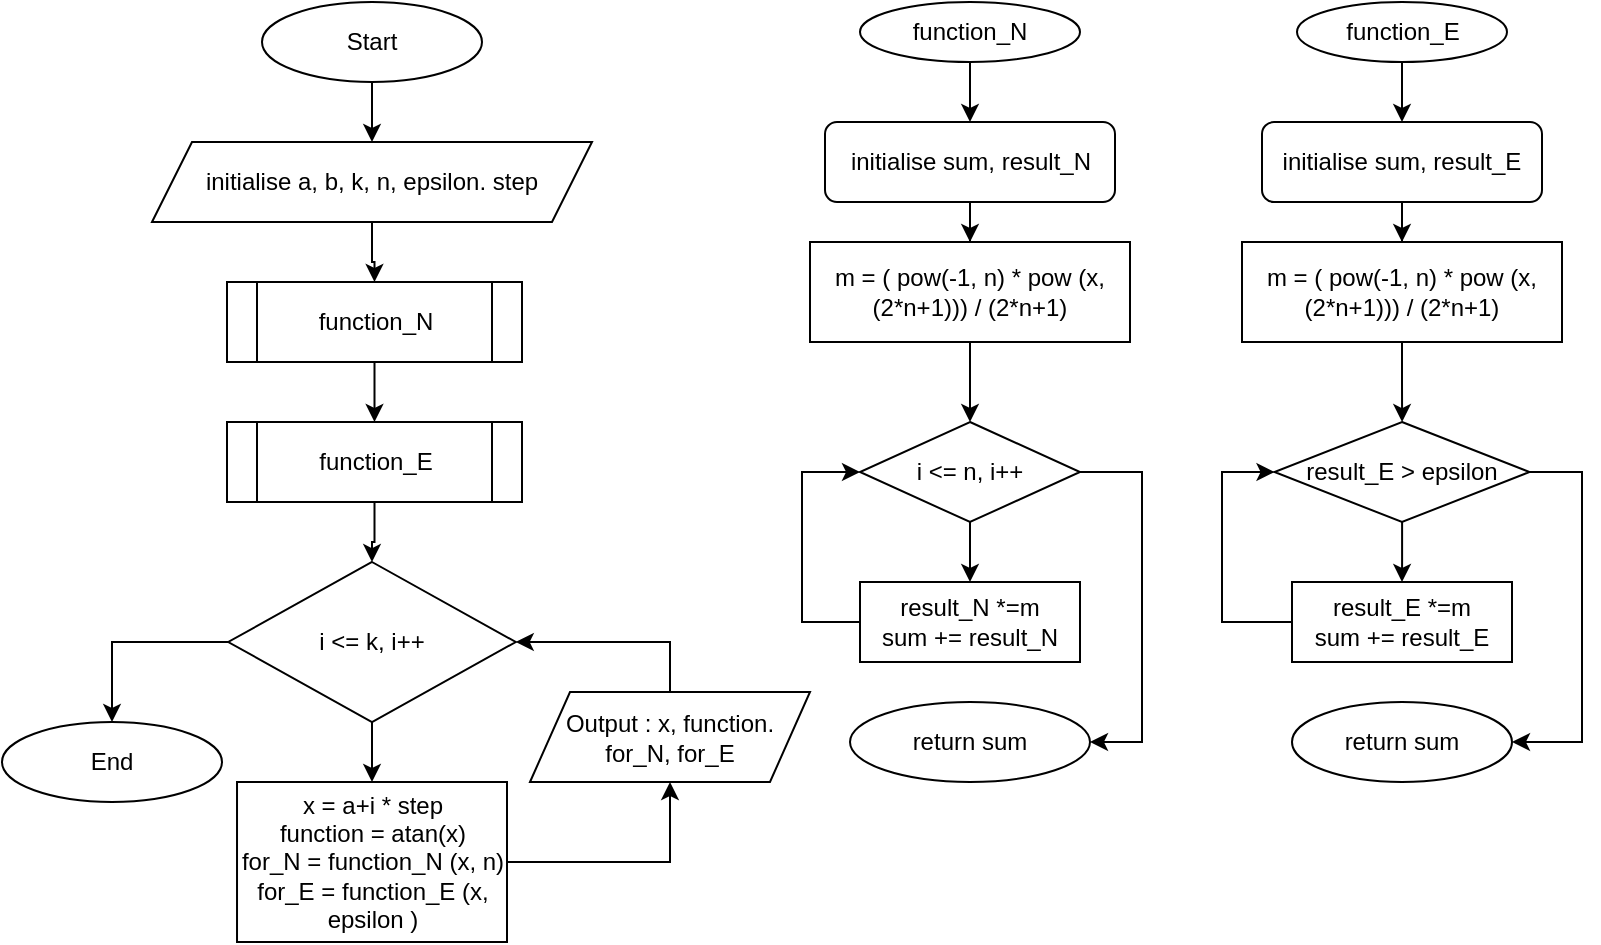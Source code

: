 <mxfile version="24.8.4">
  <diagram name="Сторінка-1" id="R5dmZGMmTv9E8hCJEl8j">
    <mxGraphModel dx="1384" dy="612" grid="1" gridSize="10" guides="1" tooltips="1" connect="1" arrows="1" fold="1" page="1" pageScale="1" pageWidth="827" pageHeight="1169" math="0" shadow="0">
      <root>
        <mxCell id="0" />
        <mxCell id="1" parent="0" />
        <mxCell id="FaJckIQVHiaQH4u6WnFb-1" value="Start" style="ellipse;whiteSpace=wrap;html=1;" vertex="1" parent="1">
          <mxGeometry x="140" y="30" width="110" height="40" as="geometry" />
        </mxCell>
        <mxCell id="FaJckIQVHiaQH4u6WnFb-2" value="End" style="ellipse;whiteSpace=wrap;html=1;" vertex="1" parent="1">
          <mxGeometry x="10" y="390" width="110" height="40" as="geometry" />
        </mxCell>
        <mxCell id="FaJckIQVHiaQH4u6WnFb-31" value="" style="edgeStyle=orthogonalEdgeStyle;rounded=0;orthogonalLoop=1;jettySize=auto;html=1;" edge="1" parent="1" source="FaJckIQVHiaQH4u6WnFb-3" target="FaJckIQVHiaQH4u6WnFb-30">
          <mxGeometry relative="1" as="geometry" />
        </mxCell>
        <mxCell id="FaJckIQVHiaQH4u6WnFb-3" value="initialise a, b, k, n, epsilon. step" style="shape=parallelogram;perimeter=parallelogramPerimeter;whiteSpace=wrap;html=1;fixedSize=1;" vertex="1" parent="1">
          <mxGeometry x="85" y="100" width="220" height="40" as="geometry" />
        </mxCell>
        <mxCell id="FaJckIQVHiaQH4u6WnFb-6" value="Output : x, function. for_N, for_E" style="shape=parallelogram;perimeter=parallelogramPerimeter;whiteSpace=wrap;html=1;fixedSize=1;" vertex="1" parent="1">
          <mxGeometry x="274" y="375" width="140" height="45" as="geometry" />
        </mxCell>
        <mxCell id="FaJckIQVHiaQH4u6WnFb-35" value="" style="edgeStyle=orthogonalEdgeStyle;rounded=0;orthogonalLoop=1;jettySize=auto;html=1;" edge="1" parent="1" source="FaJckIQVHiaQH4u6WnFb-7" target="FaJckIQVHiaQH4u6WnFb-34">
          <mxGeometry relative="1" as="geometry" />
        </mxCell>
        <mxCell id="FaJckIQVHiaQH4u6WnFb-7" value="function_E" style="shape=process;whiteSpace=wrap;html=1;backgroundOutline=1;" vertex="1" parent="1">
          <mxGeometry x="122.5" y="240" width="147.5" height="40" as="geometry" />
        </mxCell>
        <mxCell id="FaJckIQVHiaQH4u6WnFb-8" value="" style="endArrow=classic;html=1;rounded=0;exitX=0.5;exitY=1;exitDx=0;exitDy=0;entryX=0.5;entryY=0;entryDx=0;entryDy=0;" edge="1" parent="1" source="FaJckIQVHiaQH4u6WnFb-1" target="FaJckIQVHiaQH4u6WnFb-3">
          <mxGeometry width="50" height="50" relative="1" as="geometry">
            <mxPoint x="300" y="150" as="sourcePoint" />
            <mxPoint x="350" y="100" as="targetPoint" />
          </mxGeometry>
        </mxCell>
        <mxCell id="FaJckIQVHiaQH4u6WnFb-12" value="function_N" style="ellipse;whiteSpace=wrap;html=1;" vertex="1" parent="1">
          <mxGeometry x="439" y="30" width="110" height="30" as="geometry" />
        </mxCell>
        <mxCell id="FaJckIQVHiaQH4u6WnFb-46" value="" style="edgeStyle=orthogonalEdgeStyle;rounded=0;orthogonalLoop=1;jettySize=auto;html=1;" edge="1" parent="1" source="FaJckIQVHiaQH4u6WnFb-13" target="FaJckIQVHiaQH4u6WnFb-44">
          <mxGeometry relative="1" as="geometry" />
        </mxCell>
        <mxCell id="FaJckIQVHiaQH4u6WnFb-13" value="initialise sum, result_N" style="rounded=1;whiteSpace=wrap;html=1;" vertex="1" parent="1">
          <mxGeometry x="421.5" y="90" width="145" height="40" as="geometry" />
        </mxCell>
        <mxCell id="FaJckIQVHiaQH4u6WnFb-17" value="return sum" style="ellipse;whiteSpace=wrap;html=1;" vertex="1" parent="1">
          <mxGeometry x="434" y="380" width="120" height="40" as="geometry" />
        </mxCell>
        <mxCell id="FaJckIQVHiaQH4u6WnFb-26" value="function_E" style="ellipse;whiteSpace=wrap;html=1;" vertex="1" parent="1">
          <mxGeometry x="657.5" y="30" width="105" height="30" as="geometry" />
        </mxCell>
        <mxCell id="FaJckIQVHiaQH4u6WnFb-47" value="" style="edgeStyle=orthogonalEdgeStyle;rounded=0;orthogonalLoop=1;jettySize=auto;html=1;" edge="1" parent="1" source="FaJckIQVHiaQH4u6WnFb-27" target="FaJckIQVHiaQH4u6WnFb-45">
          <mxGeometry relative="1" as="geometry" />
        </mxCell>
        <mxCell id="FaJckIQVHiaQH4u6WnFb-27" value="initialise sum, result_E" style="rounded=1;whiteSpace=wrap;html=1;" vertex="1" parent="1">
          <mxGeometry x="640" y="90" width="140" height="40" as="geometry" />
        </mxCell>
        <mxCell id="FaJckIQVHiaQH4u6WnFb-28" value="return sum" style="ellipse;whiteSpace=wrap;html=1;" vertex="1" parent="1">
          <mxGeometry x="655" y="380" width="110" height="40" as="geometry" />
        </mxCell>
        <mxCell id="FaJckIQVHiaQH4u6WnFb-29" value="" style="endArrow=classic;html=1;rounded=0;exitX=0.5;exitY=1;exitDx=0;exitDy=0;" edge="1" parent="1" source="FaJckIQVHiaQH4u6WnFb-26">
          <mxGeometry width="50" height="50" relative="1" as="geometry">
            <mxPoint x="660" y="320" as="sourcePoint" />
            <mxPoint x="710" y="90" as="targetPoint" />
          </mxGeometry>
        </mxCell>
        <mxCell id="FaJckIQVHiaQH4u6WnFb-32" value="" style="edgeStyle=orthogonalEdgeStyle;rounded=0;orthogonalLoop=1;jettySize=auto;html=1;" edge="1" parent="1" source="FaJckIQVHiaQH4u6WnFb-30" target="FaJckIQVHiaQH4u6WnFb-7">
          <mxGeometry relative="1" as="geometry" />
        </mxCell>
        <mxCell id="FaJckIQVHiaQH4u6WnFb-30" value="function_N" style="shape=process;whiteSpace=wrap;html=1;backgroundOutline=1;" vertex="1" parent="1">
          <mxGeometry x="122.5" y="170" width="147.5" height="40" as="geometry" />
        </mxCell>
        <mxCell id="FaJckIQVHiaQH4u6WnFb-33" value="x = a+i * step&lt;div&gt;function = atan(x)&lt;/div&gt;&lt;div&gt;for_N = function_N (x, n)&lt;/div&gt;&lt;div&gt;for_E = function_E (x, epsilon )&lt;/div&gt;" style="rounded=0;whiteSpace=wrap;html=1;" vertex="1" parent="1">
          <mxGeometry x="127.51" y="420" width="134.99" height="80" as="geometry" />
        </mxCell>
        <mxCell id="FaJckIQVHiaQH4u6WnFb-39" value="" style="edgeStyle=orthogonalEdgeStyle;rounded=0;orthogonalLoop=1;jettySize=auto;html=1;" edge="1" parent="1" source="FaJckIQVHiaQH4u6WnFb-34" target="FaJckIQVHiaQH4u6WnFb-33">
          <mxGeometry relative="1" as="geometry" />
        </mxCell>
        <mxCell id="FaJckIQVHiaQH4u6WnFb-34" value="i &amp;lt;= k, i++" style="rhombus;whiteSpace=wrap;html=1;" vertex="1" parent="1">
          <mxGeometry x="123.13" y="310" width="143.75" height="80" as="geometry" />
        </mxCell>
        <mxCell id="FaJckIQVHiaQH4u6WnFb-40" value="" style="endArrow=classic;html=1;rounded=0;exitX=1;exitY=0.5;exitDx=0;exitDy=0;entryX=0.5;entryY=1;entryDx=0;entryDy=0;" edge="1" parent="1" source="FaJckIQVHiaQH4u6WnFb-33" target="FaJckIQVHiaQH4u6WnFb-6">
          <mxGeometry width="50" height="50" relative="1" as="geometry">
            <mxPoint x="390" y="440" as="sourcePoint" />
            <mxPoint x="360" y="420" as="targetPoint" />
            <Array as="points">
              <mxPoint x="344" y="460" />
            </Array>
          </mxGeometry>
        </mxCell>
        <mxCell id="FaJckIQVHiaQH4u6WnFb-42" value="" style="endArrow=classic;html=1;rounded=0;exitX=0.5;exitY=0;exitDx=0;exitDy=0;entryX=1;entryY=0.5;entryDx=0;entryDy=0;" edge="1" parent="1" source="FaJckIQVHiaQH4u6WnFb-6" target="FaJckIQVHiaQH4u6WnFb-34">
          <mxGeometry width="50" height="50" relative="1" as="geometry">
            <mxPoint x="390" y="440" as="sourcePoint" />
            <mxPoint x="440" y="390" as="targetPoint" />
            <Array as="points">
              <mxPoint x="344" y="350" />
            </Array>
          </mxGeometry>
        </mxCell>
        <mxCell id="FaJckIQVHiaQH4u6WnFb-43" value="" style="endArrow=classic;html=1;rounded=0;exitX=0;exitY=0.5;exitDx=0;exitDy=0;entryX=0.5;entryY=0;entryDx=0;entryDy=0;" edge="1" parent="1" source="FaJckIQVHiaQH4u6WnFb-34" target="FaJckIQVHiaQH4u6WnFb-2">
          <mxGeometry width="50" height="50" relative="1" as="geometry">
            <mxPoint x="390" y="440" as="sourcePoint" />
            <mxPoint x="440" y="390" as="targetPoint" />
            <Array as="points">
              <mxPoint x="65" y="350" />
            </Array>
          </mxGeometry>
        </mxCell>
        <mxCell id="FaJckIQVHiaQH4u6WnFb-51" value="" style="edgeStyle=orthogonalEdgeStyle;rounded=0;orthogonalLoop=1;jettySize=auto;html=1;" edge="1" parent="1" source="FaJckIQVHiaQH4u6WnFb-44" target="FaJckIQVHiaQH4u6WnFb-50">
          <mxGeometry relative="1" as="geometry" />
        </mxCell>
        <mxCell id="FaJckIQVHiaQH4u6WnFb-44" value="m = ( pow(-1, n) * pow (x, (2*n+1))) / (2*n+1)" style="rounded=0;whiteSpace=wrap;html=1;" vertex="1" parent="1">
          <mxGeometry x="414" y="150" width="160" height="50" as="geometry" />
        </mxCell>
        <mxCell id="FaJckIQVHiaQH4u6WnFb-57" value="" style="edgeStyle=orthogonalEdgeStyle;rounded=0;orthogonalLoop=1;jettySize=auto;html=1;" edge="1" parent="1" source="FaJckIQVHiaQH4u6WnFb-45" target="FaJckIQVHiaQH4u6WnFb-56">
          <mxGeometry relative="1" as="geometry" />
        </mxCell>
        <mxCell id="FaJckIQVHiaQH4u6WnFb-45" value="m = ( pow(-1, n) * pow (x, (2*n+1))) / (2*n+1)" style="rounded=0;whiteSpace=wrap;html=1;" vertex="1" parent="1">
          <mxGeometry x="630" y="150" width="160" height="50" as="geometry" />
        </mxCell>
        <mxCell id="FaJckIQVHiaQH4u6WnFb-49" value="" style="endArrow=classic;html=1;rounded=0;exitX=0.5;exitY=1;exitDx=0;exitDy=0;entryX=0.5;entryY=0;entryDx=0;entryDy=0;" edge="1" parent="1" source="FaJckIQVHiaQH4u6WnFb-12" target="FaJckIQVHiaQH4u6WnFb-13">
          <mxGeometry width="50" height="50" relative="1" as="geometry">
            <mxPoint x="436.5" y="90" as="sourcePoint" />
            <mxPoint x="486.5" y="40" as="targetPoint" />
          </mxGeometry>
        </mxCell>
        <mxCell id="FaJckIQVHiaQH4u6WnFb-53" value="" style="edgeStyle=orthogonalEdgeStyle;rounded=0;orthogonalLoop=1;jettySize=auto;html=1;" edge="1" parent="1" source="FaJckIQVHiaQH4u6WnFb-50" target="FaJckIQVHiaQH4u6WnFb-52">
          <mxGeometry relative="1" as="geometry" />
        </mxCell>
        <mxCell id="FaJckIQVHiaQH4u6WnFb-50" value="i &amp;lt;= n, i++" style="rhombus;whiteSpace=wrap;html=1;" vertex="1" parent="1">
          <mxGeometry x="439" y="240" width="110" height="50" as="geometry" />
        </mxCell>
        <mxCell id="FaJckIQVHiaQH4u6WnFb-52" value="result_N *=m&lt;div&gt;sum += result_N&lt;/div&gt;" style="rounded=0;whiteSpace=wrap;html=1;" vertex="1" parent="1">
          <mxGeometry x="439" y="320" width="110" height="40" as="geometry" />
        </mxCell>
        <mxCell id="FaJckIQVHiaQH4u6WnFb-54" value="" style="endArrow=classic;html=1;rounded=0;exitX=0;exitY=0.5;exitDx=0;exitDy=0;entryX=0;entryY=0.5;entryDx=0;entryDy=0;" edge="1" parent="1" source="FaJckIQVHiaQH4u6WnFb-52" target="FaJckIQVHiaQH4u6WnFb-50">
          <mxGeometry width="50" height="50" relative="1" as="geometry">
            <mxPoint x="400" y="400" as="sourcePoint" />
            <mxPoint x="401" y="250" as="targetPoint" />
            <Array as="points">
              <mxPoint x="410" y="340" />
              <mxPoint x="410" y="265" />
            </Array>
          </mxGeometry>
        </mxCell>
        <mxCell id="FaJckIQVHiaQH4u6WnFb-55" value="" style="endArrow=classic;html=1;rounded=0;exitX=1;exitY=0.5;exitDx=0;exitDy=0;entryX=1;entryY=0.5;entryDx=0;entryDy=0;" edge="1" parent="1" source="FaJckIQVHiaQH4u6WnFb-50" target="FaJckIQVHiaQH4u6WnFb-17">
          <mxGeometry width="50" height="50" relative="1" as="geometry">
            <mxPoint x="390" y="350" as="sourcePoint" />
            <mxPoint x="440" y="300" as="targetPoint" />
            <Array as="points">
              <mxPoint x="580" y="265" />
              <mxPoint x="580" y="400" />
            </Array>
          </mxGeometry>
        </mxCell>
        <mxCell id="FaJckIQVHiaQH4u6WnFb-59" value="" style="edgeStyle=orthogonalEdgeStyle;rounded=0;orthogonalLoop=1;jettySize=auto;html=1;" edge="1" parent="1" source="FaJckIQVHiaQH4u6WnFb-56" target="FaJckIQVHiaQH4u6WnFb-58">
          <mxGeometry relative="1" as="geometry" />
        </mxCell>
        <mxCell id="FaJckIQVHiaQH4u6WnFb-56" value="result_E &amp;gt; epsilon" style="rhombus;whiteSpace=wrap;html=1;" vertex="1" parent="1">
          <mxGeometry x="646.25" y="240" width="127.5" height="50" as="geometry" />
        </mxCell>
        <mxCell id="FaJckIQVHiaQH4u6WnFb-58" value="result_E *=m&lt;div&gt;sum += result_E&lt;/div&gt;" style="rounded=0;whiteSpace=wrap;html=1;" vertex="1" parent="1">
          <mxGeometry x="655" y="320" width="110" height="40" as="geometry" />
        </mxCell>
        <mxCell id="FaJckIQVHiaQH4u6WnFb-60" value="" style="endArrow=classic;html=1;rounded=0;exitX=0;exitY=0.5;exitDx=0;exitDy=0;entryX=0;entryY=0.5;entryDx=0;entryDy=0;" edge="1" parent="1" source="FaJckIQVHiaQH4u6WnFb-58" target="FaJckIQVHiaQH4u6WnFb-56">
          <mxGeometry width="50" height="50" relative="1" as="geometry">
            <mxPoint x="390" y="350" as="sourcePoint" />
            <mxPoint x="440" y="300" as="targetPoint" />
            <Array as="points">
              <mxPoint x="620" y="340" />
              <mxPoint x="620" y="265" />
            </Array>
          </mxGeometry>
        </mxCell>
        <mxCell id="FaJckIQVHiaQH4u6WnFb-61" value="" style="endArrow=classic;html=1;rounded=0;exitX=1;exitY=0.5;exitDx=0;exitDy=0;entryX=1;entryY=0.5;entryDx=0;entryDy=0;" edge="1" parent="1" source="FaJckIQVHiaQH4u6WnFb-56" target="FaJckIQVHiaQH4u6WnFb-28">
          <mxGeometry width="50" height="50" relative="1" as="geometry">
            <mxPoint x="390" y="350" as="sourcePoint" />
            <mxPoint x="440" y="300" as="targetPoint" />
            <Array as="points">
              <mxPoint x="800" y="265" />
              <mxPoint x="800" y="400" />
            </Array>
          </mxGeometry>
        </mxCell>
      </root>
    </mxGraphModel>
  </diagram>
</mxfile>
